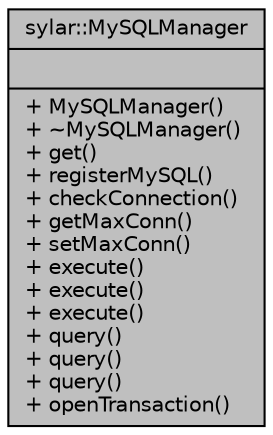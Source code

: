 digraph "sylar::MySQLManager"
{
 // LATEX_PDF_SIZE
  edge [fontname="Helvetica",fontsize="10",labelfontname="Helvetica",labelfontsize="10"];
  node [fontname="Helvetica",fontsize="10",shape=record];
  Node1 [label="{sylar::MySQLManager\n||+ MySQLManager()\l+ ~MySQLManager()\l+ get()\l+ registerMySQL()\l+ checkConnection()\l+ getMaxConn()\l+ setMaxConn()\l+ execute()\l+ execute()\l+ execute()\l+ query()\l+ query()\l+ query()\l+ openTransaction()\l}",height=0.2,width=0.4,color="black", fillcolor="grey75", style="filled", fontcolor="black",tooltip=" "];
}

